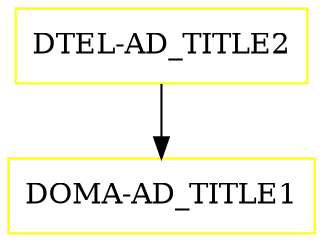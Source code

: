 digraph G {
  "DTEL-AD_TITLE2" [shape=box,color=yellow];
  "DOMA-AD_TITLE1" [shape=box,color=yellow,URL="./DOMA_AD_TITLE1.html"];
  "DTEL-AD_TITLE2" -> "DOMA-AD_TITLE1";
}
